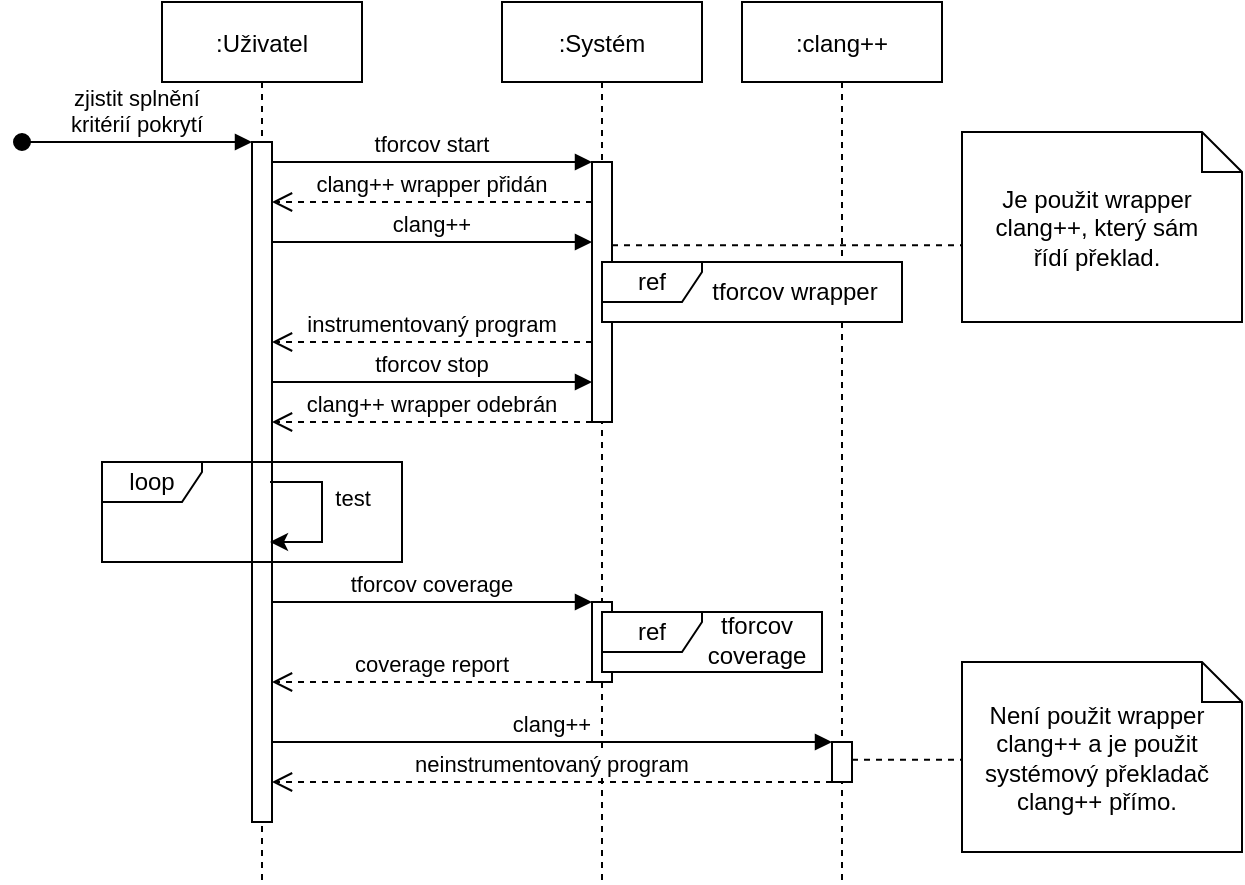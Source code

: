 <mxfile version="16.4.5" type="github">
  <diagram id="kgpKYQtTHZ0yAKxKKP6v" name="Page-1">
    <mxGraphModel dx="677" dy="363" grid="1" gridSize="10" guides="1" tooltips="1" connect="1" arrows="1" fold="1" page="1" pageScale="1" pageWidth="850" pageHeight="1100" math="0" shadow="0">
      <root>
        <mxCell id="0" />
        <mxCell id="1" parent="0" />
        <mxCell id="3nuBFxr9cyL0pnOWT2aG-1" value=":Uživatel" style="shape=umlLifeline;perimeter=lifelinePerimeter;container=1;collapsible=0;recursiveResize=0;rounded=0;shadow=0;strokeWidth=1;" parent="1" vertex="1">
          <mxGeometry x="120" y="80" width="100" height="440" as="geometry" />
        </mxCell>
        <mxCell id="3nuBFxr9cyL0pnOWT2aG-2" value="" style="points=[];perimeter=orthogonalPerimeter;rounded=0;shadow=0;strokeWidth=1;" parent="3nuBFxr9cyL0pnOWT2aG-1" vertex="1">
          <mxGeometry x="45" y="70" width="10" height="340" as="geometry" />
        </mxCell>
        <mxCell id="3nuBFxr9cyL0pnOWT2aG-3" value="zjistit splnění&#xa;kritérií pokrytí" style="verticalAlign=bottom;startArrow=oval;endArrow=block;startSize=8;shadow=0;strokeWidth=1;" parent="3nuBFxr9cyL0pnOWT2aG-1" target="3nuBFxr9cyL0pnOWT2aG-2" edge="1">
          <mxGeometry relative="1" as="geometry">
            <mxPoint x="-70" y="70" as="sourcePoint" />
          </mxGeometry>
        </mxCell>
        <mxCell id="f6kpUsJJPhj5U0mSt8Kj-2" value="test" style="endArrow=classic;html=1;rounded=0;" parent="3nuBFxr9cyL0pnOWT2aG-1" edge="1">
          <mxGeometry x="-0.165" y="15" width="50" height="50" relative="1" as="geometry">
            <mxPoint x="54" y="240" as="sourcePoint" />
            <mxPoint x="54" y="270" as="targetPoint" />
            <Array as="points">
              <mxPoint x="80" y="240" />
              <mxPoint x="80" y="270" />
            </Array>
            <mxPoint as="offset" />
          </mxGeometry>
        </mxCell>
        <mxCell id="3nuBFxr9cyL0pnOWT2aG-5" value=":Systém" style="shape=umlLifeline;perimeter=lifelinePerimeter;container=1;collapsible=0;recursiveResize=0;rounded=0;shadow=0;strokeWidth=1;" parent="1" vertex="1">
          <mxGeometry x="290" y="80" width="100" height="440" as="geometry" />
        </mxCell>
        <mxCell id="3nuBFxr9cyL0pnOWT2aG-6" value="" style="points=[];perimeter=orthogonalPerimeter;rounded=0;shadow=0;strokeWidth=1;" parent="3nuBFxr9cyL0pnOWT2aG-5" vertex="1">
          <mxGeometry x="45" y="80" width="10" height="130" as="geometry" />
        </mxCell>
        <mxCell id="f6kpUsJJPhj5U0mSt8Kj-8" value="" style="points=[];perimeter=orthogonalPerimeter;rounded=0;shadow=0;strokeWidth=1;" parent="3nuBFxr9cyL0pnOWT2aG-5" vertex="1">
          <mxGeometry x="45" y="300" width="10" height="40" as="geometry" />
        </mxCell>
        <mxCell id="3nuBFxr9cyL0pnOWT2aG-7" value="clang++ wrapper přidán" style="verticalAlign=bottom;endArrow=open;dashed=1;endSize=8;shadow=0;strokeWidth=1;" parent="1" source="3nuBFxr9cyL0pnOWT2aG-6" target="3nuBFxr9cyL0pnOWT2aG-2" edge="1">
          <mxGeometry relative="1" as="geometry">
            <mxPoint x="275" y="236" as="targetPoint" />
            <Array as="points">
              <mxPoint x="310" y="180" />
            </Array>
          </mxGeometry>
        </mxCell>
        <mxCell id="3nuBFxr9cyL0pnOWT2aG-8" value="tforcov start" style="verticalAlign=bottom;endArrow=block;entryX=0;entryY=0;shadow=0;strokeWidth=1;" parent="1" source="3nuBFxr9cyL0pnOWT2aG-2" target="3nuBFxr9cyL0pnOWT2aG-6" edge="1">
          <mxGeometry relative="1" as="geometry">
            <mxPoint x="275" y="160" as="sourcePoint" />
            <mxPoint as="offset" />
          </mxGeometry>
        </mxCell>
        <mxCell id="f6kpUsJJPhj5U0mSt8Kj-4" value="tforcov coverage" style="verticalAlign=bottom;endArrow=block;shadow=0;strokeWidth=1;" parent="1" source="3nuBFxr9cyL0pnOWT2aG-2" target="f6kpUsJJPhj5U0mSt8Kj-8" edge="1">
          <mxGeometry relative="1" as="geometry">
            <mxPoint x="175" y="290.0" as="sourcePoint" />
            <mxPoint x="290" y="300" as="targetPoint" />
            <mxPoint as="offset" />
            <Array as="points" />
          </mxGeometry>
        </mxCell>
        <mxCell id="f6kpUsJJPhj5U0mSt8Kj-5" value="coverage report" style="verticalAlign=bottom;endArrow=open;dashed=1;endSize=8;shadow=0;strokeWidth=1;" parent="1" source="f6kpUsJJPhj5U0mSt8Kj-8" target="3nuBFxr9cyL0pnOWT2aG-2" edge="1">
          <mxGeometry relative="1" as="geometry">
            <mxPoint x="170" y="310" as="targetPoint" />
            <mxPoint x="290" y="330" as="sourcePoint" />
            <Array as="points">
              <mxPoint x="300" y="420" />
            </Array>
          </mxGeometry>
        </mxCell>
        <mxCell id="f6kpUsJJPhj5U0mSt8Kj-9" value="tforcov stop" style="verticalAlign=bottom;endArrow=block;shadow=0;strokeWidth=1;" parent="1" source="3nuBFxr9cyL0pnOWT2aG-2" target="3nuBFxr9cyL0pnOWT2aG-6" edge="1">
          <mxGeometry relative="1" as="geometry">
            <mxPoint x="175" y="220" as="sourcePoint" />
            <mxPoint x="335.0" y="220" as="targetPoint" />
            <mxPoint as="offset" />
            <Array as="points">
              <mxPoint x="220" y="270" />
            </Array>
          </mxGeometry>
        </mxCell>
        <mxCell id="f6kpUsJJPhj5U0mSt8Kj-10" value="clang++ wrapper odebrán" style="verticalAlign=bottom;endArrow=open;dashed=1;endSize=8;shadow=0;strokeWidth=1;" parent="1" source="3nuBFxr9cyL0pnOWT2aG-6" target="3nuBFxr9cyL0pnOWT2aG-2" edge="1">
          <mxGeometry relative="1" as="geometry">
            <mxPoint x="185" y="190" as="targetPoint" />
            <mxPoint x="345.0" y="190" as="sourcePoint" />
            <Array as="points">
              <mxPoint x="310" y="290" />
            </Array>
          </mxGeometry>
        </mxCell>
        <mxCell id="f6kpUsJJPhj5U0mSt8Kj-11" value="clang++" style="verticalAlign=bottom;endArrow=block;shadow=0;strokeWidth=1;" parent="1" source="3nuBFxr9cyL0pnOWT2aG-2" target="3nuBFxr9cyL0pnOWT2aG-6" edge="1">
          <mxGeometry relative="1" as="geometry">
            <mxPoint x="200" y="209.76" as="sourcePoint" />
            <mxPoint x="360.0" y="209.76" as="targetPoint" />
            <mxPoint as="offset" />
            <Array as="points">
              <mxPoint x="245" y="200" />
            </Array>
          </mxGeometry>
        </mxCell>
        <mxCell id="f6kpUsJJPhj5U0mSt8Kj-12" value="instrumentovaný program" style="verticalAlign=bottom;endArrow=open;dashed=1;endSize=8;shadow=0;strokeWidth=1;" parent="1" source="3nuBFxr9cyL0pnOWT2aG-6" target="3nuBFxr9cyL0pnOWT2aG-2" edge="1">
          <mxGeometry relative="1" as="geometry">
            <mxPoint x="185" y="190" as="targetPoint" />
            <mxPoint x="345.0" y="190" as="sourcePoint" />
            <Array as="points">
              <mxPoint x="310" y="250" />
            </Array>
          </mxGeometry>
        </mxCell>
        <mxCell id="f6kpUsJJPhj5U0mSt8Kj-13" value=":clang++" style="shape=umlLifeline;perimeter=lifelinePerimeter;container=1;collapsible=0;recursiveResize=0;rounded=0;shadow=0;strokeWidth=1;" parent="1" vertex="1">
          <mxGeometry x="410" y="80" width="100" height="440" as="geometry" />
        </mxCell>
        <mxCell id="f6kpUsJJPhj5U0mSt8Kj-15" value="" style="points=[];perimeter=orthogonalPerimeter;rounded=0;shadow=0;strokeWidth=1;" parent="f6kpUsJJPhj5U0mSt8Kj-13" vertex="1">
          <mxGeometry x="45" y="370" width="10" height="20" as="geometry" />
        </mxCell>
        <mxCell id="0u3qvbJuop93HSlV_9Pf-1" value="ref" style="shape=umlFrame;whiteSpace=wrap;html=1;backgroundOutline=0;swimlaneFillColor=#FFFFFF;gradientColor=none;width=50;height=20;" vertex="1" parent="f6kpUsJJPhj5U0mSt8Kj-13">
          <mxGeometry x="-70" y="130" width="150" height="30" as="geometry" />
        </mxCell>
        <mxCell id="0u3qvbJuop93HSlV_9Pf-3" value="ref" style="shape=umlFrame;whiteSpace=wrap;html=1;backgroundOutline=0;swimlaneFillColor=#FFFFFF;gradientColor=none;width=50;height=20;" vertex="1" parent="f6kpUsJJPhj5U0mSt8Kj-13">
          <mxGeometry x="-70" y="305" width="110" height="30" as="geometry" />
        </mxCell>
        <mxCell id="f6kpUsJJPhj5U0mSt8Kj-16" value="clang++" style="verticalAlign=bottom;endArrow=block;shadow=0;strokeWidth=1;" parent="1" source="3nuBFxr9cyL0pnOWT2aG-2" target="f6kpUsJJPhj5U0mSt8Kj-15" edge="1">
          <mxGeometry relative="1" as="geometry">
            <mxPoint x="185" y="210" as="sourcePoint" />
            <mxPoint x="345.0" y="210" as="targetPoint" />
            <mxPoint as="offset" />
            <Array as="points">
              <mxPoint x="250" y="450" />
            </Array>
          </mxGeometry>
        </mxCell>
        <mxCell id="f6kpUsJJPhj5U0mSt8Kj-17" value="neinstrumentovaný program" style="verticalAlign=bottom;endArrow=open;dashed=1;endSize=8;shadow=0;strokeWidth=1;" parent="1" source="f6kpUsJJPhj5U0mSt8Kj-15" target="3nuBFxr9cyL0pnOWT2aG-2" edge="1">
          <mxGeometry relative="1" as="geometry">
            <mxPoint x="185" y="230" as="targetPoint" />
            <mxPoint x="345.0" y="230" as="sourcePoint" />
            <Array as="points">
              <mxPoint x="320" y="470" />
            </Array>
          </mxGeometry>
        </mxCell>
        <mxCell id="f6kpUsJJPhj5U0mSt8Kj-18" value="Není použit wrapper clang++ a je použit systémový překladač clang++ přímo." style="shape=note;size=20;whiteSpace=wrap;html=1;spacingLeft=10;spacingRight=15;" parent="1" vertex="1">
          <mxGeometry x="520" y="410" width="140" height="95" as="geometry" />
        </mxCell>
        <mxCell id="f6kpUsJJPhj5U0mSt8Kj-19" value="" style="endArrow=none;dashed=1;html=1;rounded=0;" parent="1" source="f6kpUsJJPhj5U0mSt8Kj-15" target="f6kpUsJJPhj5U0mSt8Kj-18" edge="1">
          <mxGeometry width="50" height="50" relative="1" as="geometry">
            <mxPoint x="410" y="330" as="sourcePoint" />
            <mxPoint x="460" y="280" as="targetPoint" />
          </mxGeometry>
        </mxCell>
        <mxCell id="f6kpUsJJPhj5U0mSt8Kj-20" value="Je použit wrapper clang++, který sám řídí překlad." style="shape=note;size=20;whiteSpace=wrap;html=1;spacingLeft=10;spacingRight=15;" parent="1" vertex="1">
          <mxGeometry x="520" y="145" width="140" height="95" as="geometry" />
        </mxCell>
        <mxCell id="f6kpUsJJPhj5U0mSt8Kj-21" value="" style="endArrow=none;dashed=1;html=1;rounded=0;" parent="1" source="3nuBFxr9cyL0pnOWT2aG-6" target="f6kpUsJJPhj5U0mSt8Kj-20" edge="1">
          <mxGeometry width="50" height="50" relative="1" as="geometry">
            <mxPoint x="410" y="330" as="sourcePoint" />
            <mxPoint x="460" y="280" as="targetPoint" />
          </mxGeometry>
        </mxCell>
        <mxCell id="f6kpUsJJPhj5U0mSt8Kj-3" value="loop" style="shape=umlFrame;whiteSpace=wrap;html=1;width=50;height=20;" parent="1" vertex="1">
          <mxGeometry x="90" y="310" width="150" height="50" as="geometry" />
        </mxCell>
        <mxCell id="0u3qvbJuop93HSlV_9Pf-4" value="tforcov&lt;br&gt;coverage" style="text;html=1;resizable=0;autosize=1;align=center;verticalAlign=middle;points=[];fillColor=none;strokeColor=none;rounded=0;" vertex="1" parent="1">
          <mxGeometry x="387" y="384" width="60" height="30" as="geometry" />
        </mxCell>
        <mxCell id="0u3qvbJuop93HSlV_9Pf-2" value="tforcov wrapper" style="text;html=1;resizable=0;autosize=1;align=center;verticalAlign=middle;points=[];fillColor=none;strokeColor=none;rounded=0;" vertex="1" parent="1">
          <mxGeometry x="386" y="215" width="100" height="20" as="geometry" />
        </mxCell>
      </root>
    </mxGraphModel>
  </diagram>
</mxfile>
